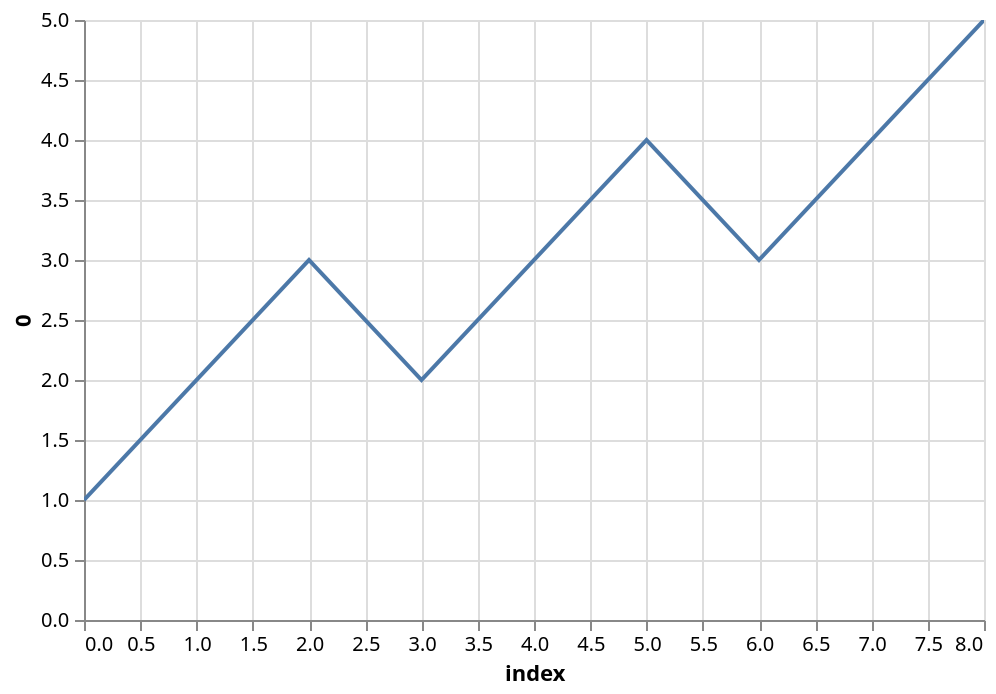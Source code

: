 {"mark": "line", "encoding": {"x": {"field": "index", "type": "quantitative"}, "y": {"field": "0", "type": "quantitative"}}, "$schema": "https://vega.github.io/schema/vega-lite/v2.json", "width": 450, "height": 300, "selection": {"grid": {"type": "interval", "bind": "scales"}}, "data": {"values": [{"index": 0, "0": 1}, {"index": 1, "0": 2}, {"index": 2, "0": 3}, {"index": 3, "0": 2}, {"index": 4, "0": 3}, {"index": 5, "0": 4}, {"index": 6, "0": 3}, {"index": 7, "0": 4}, {"index": 8, "0": 5}]}}